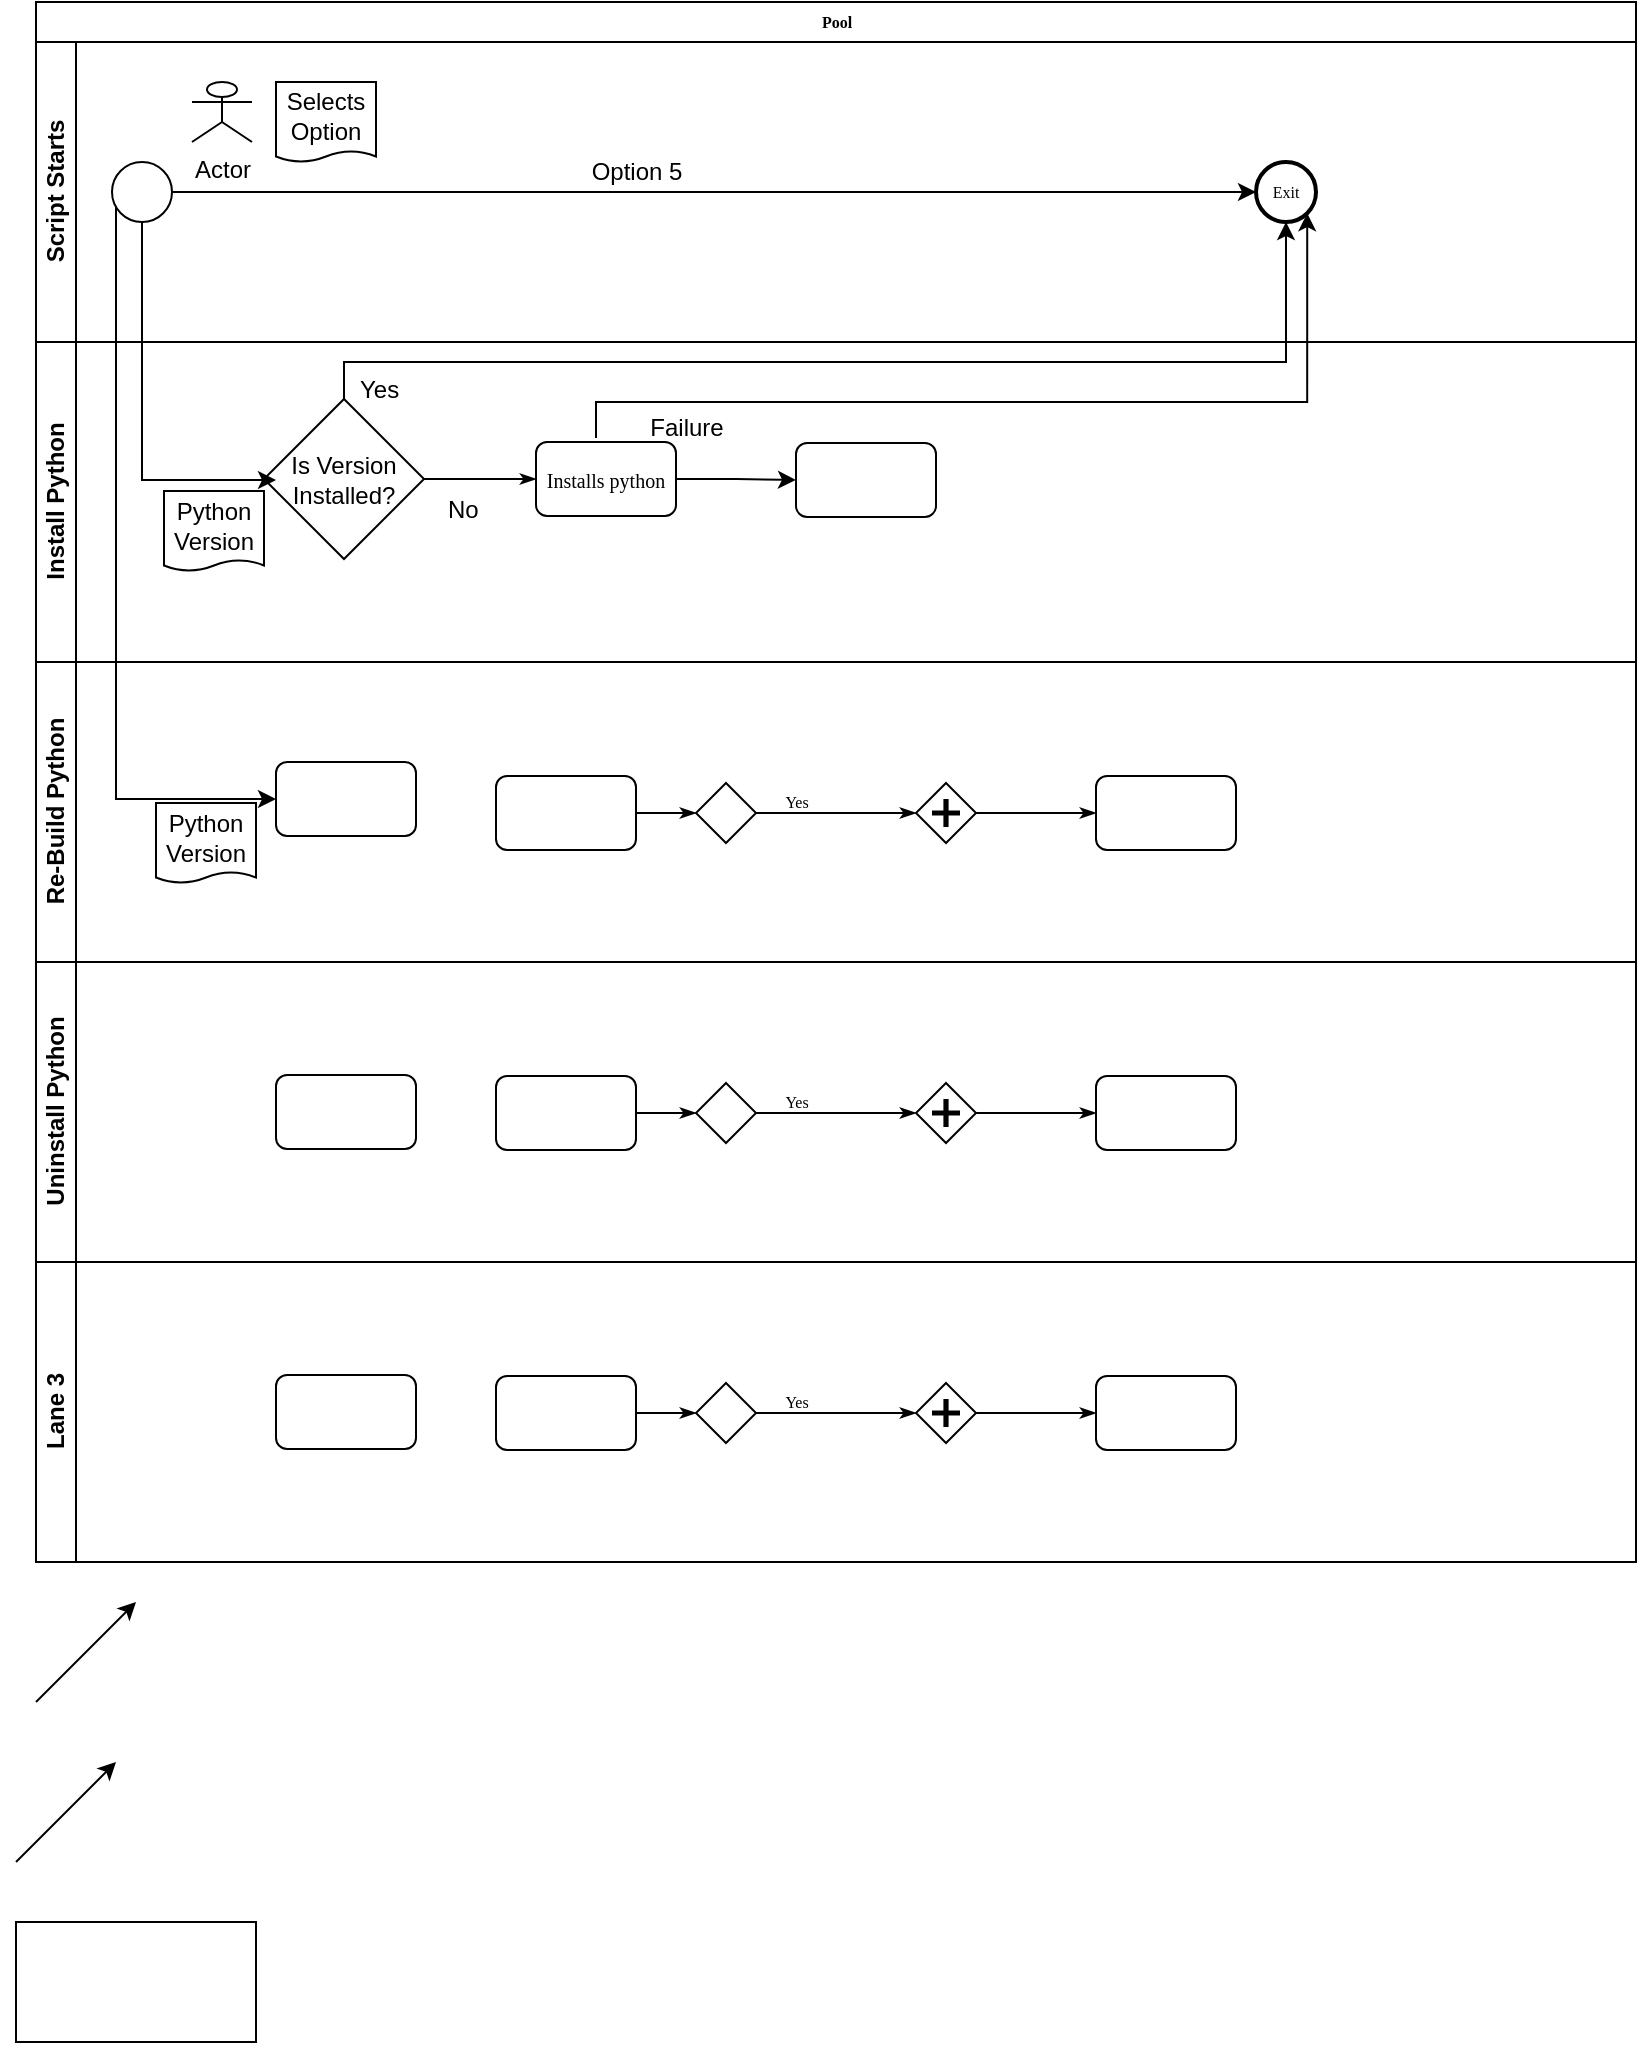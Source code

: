 <mxfile version="12.2.9" type="github" pages="1">
  <diagram id="oV75i6zNvV4vw45p7fQQ" name="Page-1">
    <mxGraphModel dx="1186" dy="764" grid="1" gridSize="10" guides="1" tooltips="1" connect="1" arrows="1" fold="1" page="1" pageScale="1" pageWidth="827" pageHeight="1169" math="0" shadow="0">
      <root>
        <mxCell id="0"/>
        <mxCell id="1" parent="0"/>
        <mxCell id="oVnr9Sznni0pZj5Y-tHQ-1" value="Pool" style="swimlane;html=1;childLayout=stackLayout;horizontal=1;startSize=20;horizontalStack=0;rounded=0;shadow=0;labelBackgroundColor=none;strokeWidth=1;fontFamily=Verdana;fontSize=8;align=center;" vertex="1" parent="1">
          <mxGeometry x="20" y="20" width="800" height="780" as="geometry"/>
        </mxCell>
        <mxCell id="oVnr9Sznni0pZj5Y-tHQ-2" value="Script Starts" style="swimlane;html=1;startSize=20;horizontal=0;" vertex="1" parent="oVnr9Sznni0pZj5Y-tHQ-1">
          <mxGeometry y="20" width="800" height="150" as="geometry"/>
        </mxCell>
        <mxCell id="oVnr9Sznni0pZj5Y-tHQ-80" style="edgeStyle=orthogonalEdgeStyle;rounded=0;orthogonalLoop=1;jettySize=auto;html=1;entryX=0;entryY=0.5;entryDx=0;entryDy=0;" edge="1" parent="oVnr9Sznni0pZj5Y-tHQ-2" source="oVnr9Sznni0pZj5Y-tHQ-4" target="oVnr9Sznni0pZj5Y-tHQ-13">
          <mxGeometry relative="1" as="geometry"/>
        </mxCell>
        <mxCell id="oVnr9Sznni0pZj5Y-tHQ-4" value="" style="ellipse;whiteSpace=wrap;html=1;rounded=0;shadow=0;labelBackgroundColor=none;strokeWidth=1;fontFamily=Verdana;fontSize=8;align=center;" vertex="1" parent="oVnr9Sznni0pZj5Y-tHQ-2">
          <mxGeometry x="38" y="60" width="30" height="30" as="geometry"/>
        </mxCell>
        <mxCell id="oVnr9Sznni0pZj5Y-tHQ-13" value="Exit" style="ellipse;whiteSpace=wrap;html=1;rounded=0;shadow=0;labelBackgroundColor=none;strokeWidth=2;fontFamily=Verdana;fontSize=8;align=center;" vertex="1" parent="oVnr9Sznni0pZj5Y-tHQ-2">
          <mxGeometry x="610" y="60" width="30" height="30" as="geometry"/>
        </mxCell>
        <mxCell id="oVnr9Sznni0pZj5Y-tHQ-63" value="Actor" style="shape=umlActor;verticalLabelPosition=bottom;labelBackgroundColor=#ffffff;verticalAlign=top;html=1;outlineConnect=0;" vertex="1" parent="oVnr9Sznni0pZj5Y-tHQ-2">
          <mxGeometry x="78" y="20" width="30" height="30" as="geometry"/>
        </mxCell>
        <mxCell id="oVnr9Sznni0pZj5Y-tHQ-69" value="Selects Option" style="shape=document;whiteSpace=wrap;html=1;boundedLbl=1;size=0.138;" vertex="1" parent="oVnr9Sznni0pZj5Y-tHQ-2">
          <mxGeometry x="120" y="20" width="50" height="40" as="geometry"/>
        </mxCell>
        <mxCell id="oVnr9Sznni0pZj5Y-tHQ-81" value="Option 5" style="text;html=1;align=center;verticalAlign=middle;resizable=0;points=[];;autosize=1;" vertex="1" parent="oVnr9Sznni0pZj5Y-tHQ-2">
          <mxGeometry x="270" y="55" width="60" height="20" as="geometry"/>
        </mxCell>
        <mxCell id="oVnr9Sznni0pZj5Y-tHQ-14" value="Install Python" style="swimlane;html=1;startSize=20;horizontal=0;" vertex="1" parent="oVnr9Sznni0pZj5Y-tHQ-1">
          <mxGeometry y="170" width="800" height="160" as="geometry"/>
        </mxCell>
        <mxCell id="oVnr9Sznni0pZj5Y-tHQ-15" style="edgeStyle=orthogonalEdgeStyle;rounded=0;html=1;labelBackgroundColor=none;startArrow=none;startFill=0;startSize=5;endArrow=classicThin;endFill=1;endSize=5;jettySize=auto;orthogonalLoop=1;strokeWidth=1;fontFamily=Verdana;fontSize=8" edge="1" parent="oVnr9Sznni0pZj5Y-tHQ-14">
          <mxGeometry relative="1" as="geometry">
            <mxPoint x="190" y="68.5" as="sourcePoint"/>
            <mxPoint x="250" y="68.5" as="targetPoint"/>
          </mxGeometry>
        </mxCell>
        <mxCell id="oVnr9Sznni0pZj5Y-tHQ-68" value="Python Version" style="shape=document;whiteSpace=wrap;html=1;boundedLbl=1;size=0.138;" vertex="1" parent="oVnr9Sznni0pZj5Y-tHQ-14">
          <mxGeometry x="64" y="74.5" width="50" height="40" as="geometry"/>
        </mxCell>
        <mxCell id="oVnr9Sznni0pZj5Y-tHQ-75" value="Is Version Installed?" style="rhombus;whiteSpace=wrap;html=1;" vertex="1" parent="oVnr9Sznni0pZj5Y-tHQ-14">
          <mxGeometry x="114" y="28.5" width="80" height="80" as="geometry"/>
        </mxCell>
        <mxCell id="oVnr9Sznni0pZj5Y-tHQ-76" value="Yes" style="text;html=1;" vertex="1" parent="oVnr9Sznni0pZj5Y-tHQ-14">
          <mxGeometry x="160" y="10" width="36" height="10" as="geometry"/>
        </mxCell>
        <mxCell id="oVnr9Sznni0pZj5Y-tHQ-79" value="No" style="text;html=1;" vertex="1" parent="oVnr9Sznni0pZj5Y-tHQ-14">
          <mxGeometry x="204" y="70" width="36" height="10" as="geometry"/>
        </mxCell>
        <mxCell id="oVnr9Sznni0pZj5Y-tHQ-85" value="Failure" style="text;html=1;align=center;verticalAlign=middle;resizable=0;points=[];;autosize=1;" vertex="1" parent="oVnr9Sznni0pZj5Y-tHQ-14">
          <mxGeometry x="300" y="32.5" width="50" height="20" as="geometry"/>
        </mxCell>
        <mxCell id="oVnr9Sznni0pZj5Y-tHQ-90" style="edgeStyle=orthogonalEdgeStyle;rounded=0;orthogonalLoop=1;jettySize=auto;html=1;exitX=1;exitY=0.5;exitDx=0;exitDy=0;entryX=0;entryY=0.5;entryDx=0;entryDy=0;" edge="1" parent="oVnr9Sznni0pZj5Y-tHQ-14" source="oVnr9Sznni0pZj5Y-tHQ-86" target="oVnr9Sznni0pZj5Y-tHQ-87">
          <mxGeometry relative="1" as="geometry"/>
        </mxCell>
        <mxCell id="oVnr9Sznni0pZj5Y-tHQ-86" value="&lt;font style=&quot;font-size: 10px&quot;&gt;Installs python&lt;/font&gt;" style="rounded=1;whiteSpace=wrap;html=1;shadow=0;labelBackgroundColor=none;strokeWidth=1;fontFamily=Verdana;fontSize=8;align=center;" vertex="1" parent="oVnr9Sznni0pZj5Y-tHQ-14">
          <mxGeometry x="250" y="50" width="70" height="37" as="geometry"/>
        </mxCell>
        <mxCell id="oVnr9Sznni0pZj5Y-tHQ-87" value="" style="rounded=1;whiteSpace=wrap;html=1;shadow=0;labelBackgroundColor=none;strokeWidth=1;fontFamily=Verdana;fontSize=8;align=center;" vertex="1" parent="oVnr9Sznni0pZj5Y-tHQ-14">
          <mxGeometry x="380" y="50.5" width="70" height="37" as="geometry"/>
        </mxCell>
        <mxCell id="oVnr9Sznni0pZj5Y-tHQ-18" value="Re-Build Python" style="swimlane;html=1;startSize=20;horizontal=0;" vertex="1" parent="oVnr9Sznni0pZj5Y-tHQ-1">
          <mxGeometry y="330" width="800" height="150" as="geometry"/>
        </mxCell>
        <mxCell id="oVnr9Sznni0pZj5Y-tHQ-19" style="edgeStyle=orthogonalEdgeStyle;rounded=0;html=1;labelBackgroundColor=none;startArrow=none;startFill=0;startSize=5;endArrow=classicThin;endFill=1;endSize=5;jettySize=auto;orthogonalLoop=1;strokeWidth=1;fontFamily=Verdana;fontSize=8;" edge="1" parent="oVnr9Sznni0pZj5Y-tHQ-18" source="oVnr9Sznni0pZj5Y-tHQ-20" target="oVnr9Sznni0pZj5Y-tHQ-22">
          <mxGeometry relative="1" as="geometry"/>
        </mxCell>
        <mxCell id="oVnr9Sznni0pZj5Y-tHQ-20" value="" style="rounded=1;whiteSpace=wrap;html=1;shadow=0;labelBackgroundColor=none;strokeWidth=1;fontFamily=Verdana;fontSize=8;align=center;" vertex="1" parent="oVnr9Sznni0pZj5Y-tHQ-18">
          <mxGeometry x="230" y="57.0" width="70" height="37" as="geometry"/>
        </mxCell>
        <mxCell id="oVnr9Sznni0pZj5Y-tHQ-21" value="Yes" style="edgeStyle=orthogonalEdgeStyle;rounded=0;html=1;entryX=0;entryY=0.5;labelBackgroundColor=none;startArrow=none;startFill=0;startSize=5;endArrow=classicThin;endFill=1;endSize=5;jettySize=auto;orthogonalLoop=1;strokeWidth=1;fontFamily=Verdana;fontSize=8" edge="1" parent="oVnr9Sznni0pZj5Y-tHQ-18" source="oVnr9Sznni0pZj5Y-tHQ-22" target="oVnr9Sznni0pZj5Y-tHQ-24">
          <mxGeometry x="-0.501" y="6" relative="1" as="geometry">
            <mxPoint as="offset"/>
          </mxGeometry>
        </mxCell>
        <mxCell id="oVnr9Sznni0pZj5Y-tHQ-22" value="" style="strokeWidth=1;html=1;shape=mxgraph.flowchart.decision;whiteSpace=wrap;rounded=1;shadow=0;labelBackgroundColor=none;fontFamily=Verdana;fontSize=8;align=center;" vertex="1" parent="oVnr9Sznni0pZj5Y-tHQ-18">
          <mxGeometry x="330" y="60.5" width="30" height="30" as="geometry"/>
        </mxCell>
        <mxCell id="oVnr9Sznni0pZj5Y-tHQ-23" style="edgeStyle=orthogonalEdgeStyle;rounded=0;html=1;labelBackgroundColor=none;startArrow=none;startFill=0;startSize=5;endArrow=classicThin;endFill=1;endSize=5;jettySize=auto;orthogonalLoop=1;strokeColor=#000000;strokeWidth=1;fontFamily=Verdana;fontSize=8;fontColor=#000000;" edge="1" parent="oVnr9Sznni0pZj5Y-tHQ-18" source="oVnr9Sznni0pZj5Y-tHQ-24" target="oVnr9Sznni0pZj5Y-tHQ-25">
          <mxGeometry relative="1" as="geometry"/>
        </mxCell>
        <mxCell id="oVnr9Sznni0pZj5Y-tHQ-24" value="" style="shape=mxgraph.bpmn.shape;html=1;verticalLabelPosition=bottom;labelBackgroundColor=#ffffff;verticalAlign=top;perimeter=rhombusPerimeter;background=gateway;outline=none;symbol=parallelGw;rounded=1;shadow=0;strokeWidth=1;fontFamily=Verdana;fontSize=8;align=center;" vertex="1" parent="oVnr9Sznni0pZj5Y-tHQ-18">
          <mxGeometry x="440" y="60.5" width="30" height="30" as="geometry"/>
        </mxCell>
        <mxCell id="oVnr9Sznni0pZj5Y-tHQ-25" value="" style="rounded=1;whiteSpace=wrap;html=1;shadow=0;labelBackgroundColor=none;strokeWidth=1;fontFamily=Verdana;fontSize=8;align=center;" vertex="1" parent="oVnr9Sznni0pZj5Y-tHQ-18">
          <mxGeometry x="530" y="57" width="70" height="37" as="geometry"/>
        </mxCell>
        <mxCell id="oVnr9Sznni0pZj5Y-tHQ-64" value="" style="rounded=1;whiteSpace=wrap;html=1;shadow=0;labelBackgroundColor=none;strokeWidth=1;fontFamily=Verdana;fontSize=8;align=center;" vertex="1" parent="oVnr9Sznni0pZj5Y-tHQ-18">
          <mxGeometry x="120" y="50.0" width="70" height="37" as="geometry"/>
        </mxCell>
        <mxCell id="oVnr9Sznni0pZj5Y-tHQ-73" value="Python Version" style="shape=document;whiteSpace=wrap;html=1;boundedLbl=1;size=0.138;" vertex="1" parent="oVnr9Sznni0pZj5Y-tHQ-18">
          <mxGeometry x="60" y="70.5" width="50" height="40" as="geometry"/>
        </mxCell>
        <mxCell id="oVnr9Sznni0pZj5Y-tHQ-47" value="Uninstall Python" style="swimlane;html=1;startSize=20;horizontal=0;" vertex="1" parent="oVnr9Sznni0pZj5Y-tHQ-1">
          <mxGeometry y="480" width="800" height="150" as="geometry"/>
        </mxCell>
        <mxCell id="oVnr9Sznni0pZj5Y-tHQ-48" style="edgeStyle=orthogonalEdgeStyle;rounded=0;html=1;labelBackgroundColor=none;startArrow=none;startFill=0;startSize=5;endArrow=classicThin;endFill=1;endSize=5;jettySize=auto;orthogonalLoop=1;strokeWidth=1;fontFamily=Verdana;fontSize=8;" edge="1" parent="oVnr9Sznni0pZj5Y-tHQ-47" source="oVnr9Sznni0pZj5Y-tHQ-49" target="oVnr9Sznni0pZj5Y-tHQ-51">
          <mxGeometry relative="1" as="geometry"/>
        </mxCell>
        <mxCell id="oVnr9Sznni0pZj5Y-tHQ-49" value="" style="rounded=1;whiteSpace=wrap;html=1;shadow=0;labelBackgroundColor=none;strokeWidth=1;fontFamily=Verdana;fontSize=8;align=center;" vertex="1" parent="oVnr9Sznni0pZj5Y-tHQ-47">
          <mxGeometry x="230" y="57.0" width="70" height="37" as="geometry"/>
        </mxCell>
        <mxCell id="oVnr9Sznni0pZj5Y-tHQ-50" value="Yes" style="edgeStyle=orthogonalEdgeStyle;rounded=0;html=1;entryX=0;entryY=0.5;labelBackgroundColor=none;startArrow=none;startFill=0;startSize=5;endArrow=classicThin;endFill=1;endSize=5;jettySize=auto;orthogonalLoop=1;strokeWidth=1;fontFamily=Verdana;fontSize=8" edge="1" parent="oVnr9Sznni0pZj5Y-tHQ-47" source="oVnr9Sznni0pZj5Y-tHQ-51" target="oVnr9Sznni0pZj5Y-tHQ-53">
          <mxGeometry x="-0.501" y="6" relative="1" as="geometry">
            <mxPoint as="offset"/>
          </mxGeometry>
        </mxCell>
        <mxCell id="oVnr9Sznni0pZj5Y-tHQ-51" value="" style="strokeWidth=1;html=1;shape=mxgraph.flowchart.decision;whiteSpace=wrap;rounded=1;shadow=0;labelBackgroundColor=none;fontFamily=Verdana;fontSize=8;align=center;" vertex="1" parent="oVnr9Sznni0pZj5Y-tHQ-47">
          <mxGeometry x="330" y="60.5" width="30" height="30" as="geometry"/>
        </mxCell>
        <mxCell id="oVnr9Sznni0pZj5Y-tHQ-52" style="edgeStyle=orthogonalEdgeStyle;rounded=0;html=1;labelBackgroundColor=none;startArrow=none;startFill=0;startSize=5;endArrow=classicThin;endFill=1;endSize=5;jettySize=auto;orthogonalLoop=1;strokeColor=#000000;strokeWidth=1;fontFamily=Verdana;fontSize=8;fontColor=#000000;" edge="1" parent="oVnr9Sznni0pZj5Y-tHQ-47" source="oVnr9Sznni0pZj5Y-tHQ-53" target="oVnr9Sznni0pZj5Y-tHQ-54">
          <mxGeometry relative="1" as="geometry"/>
        </mxCell>
        <mxCell id="oVnr9Sznni0pZj5Y-tHQ-53" value="" style="shape=mxgraph.bpmn.shape;html=1;verticalLabelPosition=bottom;labelBackgroundColor=#ffffff;verticalAlign=top;perimeter=rhombusPerimeter;background=gateway;outline=none;symbol=parallelGw;rounded=1;shadow=0;strokeWidth=1;fontFamily=Verdana;fontSize=8;align=center;" vertex="1" parent="oVnr9Sznni0pZj5Y-tHQ-47">
          <mxGeometry x="440" y="60.5" width="30" height="30" as="geometry"/>
        </mxCell>
        <mxCell id="oVnr9Sznni0pZj5Y-tHQ-54" value="" style="rounded=1;whiteSpace=wrap;html=1;shadow=0;labelBackgroundColor=none;strokeWidth=1;fontFamily=Verdana;fontSize=8;align=center;" vertex="1" parent="oVnr9Sznni0pZj5Y-tHQ-47">
          <mxGeometry x="530" y="57" width="70" height="37" as="geometry"/>
        </mxCell>
        <mxCell id="oVnr9Sznni0pZj5Y-tHQ-65" value="" style="rounded=1;whiteSpace=wrap;html=1;shadow=0;labelBackgroundColor=none;strokeWidth=1;fontFamily=Verdana;fontSize=8;align=center;" vertex="1" parent="oVnr9Sznni0pZj5Y-tHQ-47">
          <mxGeometry x="120" y="56.5" width="70" height="37" as="geometry"/>
        </mxCell>
        <mxCell id="oVnr9Sznni0pZj5Y-tHQ-55" value="Lane 3" style="swimlane;html=1;startSize=20;horizontal=0;" vertex="1" parent="oVnr9Sznni0pZj5Y-tHQ-1">
          <mxGeometry y="630" width="800" height="150" as="geometry"/>
        </mxCell>
        <mxCell id="oVnr9Sznni0pZj5Y-tHQ-56" style="edgeStyle=orthogonalEdgeStyle;rounded=0;html=1;labelBackgroundColor=none;startArrow=none;startFill=0;startSize=5;endArrow=classicThin;endFill=1;endSize=5;jettySize=auto;orthogonalLoop=1;strokeWidth=1;fontFamily=Verdana;fontSize=8;" edge="1" parent="oVnr9Sznni0pZj5Y-tHQ-55" source="oVnr9Sznni0pZj5Y-tHQ-57" target="oVnr9Sznni0pZj5Y-tHQ-59">
          <mxGeometry relative="1" as="geometry"/>
        </mxCell>
        <mxCell id="oVnr9Sznni0pZj5Y-tHQ-57" value="" style="rounded=1;whiteSpace=wrap;html=1;shadow=0;labelBackgroundColor=none;strokeWidth=1;fontFamily=Verdana;fontSize=8;align=center;" vertex="1" parent="oVnr9Sznni0pZj5Y-tHQ-55">
          <mxGeometry x="230" y="57.0" width="70" height="37" as="geometry"/>
        </mxCell>
        <mxCell id="oVnr9Sznni0pZj5Y-tHQ-58" value="Yes" style="edgeStyle=orthogonalEdgeStyle;rounded=0;html=1;entryX=0;entryY=0.5;labelBackgroundColor=none;startArrow=none;startFill=0;startSize=5;endArrow=classicThin;endFill=1;endSize=5;jettySize=auto;orthogonalLoop=1;strokeWidth=1;fontFamily=Verdana;fontSize=8" edge="1" parent="oVnr9Sznni0pZj5Y-tHQ-55" source="oVnr9Sznni0pZj5Y-tHQ-59" target="oVnr9Sznni0pZj5Y-tHQ-61">
          <mxGeometry x="-0.501" y="6" relative="1" as="geometry">
            <mxPoint as="offset"/>
          </mxGeometry>
        </mxCell>
        <mxCell id="oVnr9Sznni0pZj5Y-tHQ-59" value="" style="strokeWidth=1;html=1;shape=mxgraph.flowchart.decision;whiteSpace=wrap;rounded=1;shadow=0;labelBackgroundColor=none;fontFamily=Verdana;fontSize=8;align=center;" vertex="1" parent="oVnr9Sznni0pZj5Y-tHQ-55">
          <mxGeometry x="330" y="60.5" width="30" height="30" as="geometry"/>
        </mxCell>
        <mxCell id="oVnr9Sznni0pZj5Y-tHQ-60" style="edgeStyle=orthogonalEdgeStyle;rounded=0;html=1;labelBackgroundColor=none;startArrow=none;startFill=0;startSize=5;endArrow=classicThin;endFill=1;endSize=5;jettySize=auto;orthogonalLoop=1;strokeColor=#000000;strokeWidth=1;fontFamily=Verdana;fontSize=8;fontColor=#000000;" edge="1" parent="oVnr9Sznni0pZj5Y-tHQ-55" source="oVnr9Sznni0pZj5Y-tHQ-61" target="oVnr9Sznni0pZj5Y-tHQ-62">
          <mxGeometry relative="1" as="geometry"/>
        </mxCell>
        <mxCell id="oVnr9Sznni0pZj5Y-tHQ-61" value="" style="shape=mxgraph.bpmn.shape;html=1;verticalLabelPosition=bottom;labelBackgroundColor=#ffffff;verticalAlign=top;perimeter=rhombusPerimeter;background=gateway;outline=none;symbol=parallelGw;rounded=1;shadow=0;strokeWidth=1;fontFamily=Verdana;fontSize=8;align=center;" vertex="1" parent="oVnr9Sznni0pZj5Y-tHQ-55">
          <mxGeometry x="440" y="60.5" width="30" height="30" as="geometry"/>
        </mxCell>
        <mxCell id="oVnr9Sznni0pZj5Y-tHQ-62" value="" style="rounded=1;whiteSpace=wrap;html=1;shadow=0;labelBackgroundColor=none;strokeWidth=1;fontFamily=Verdana;fontSize=8;align=center;" vertex="1" parent="oVnr9Sznni0pZj5Y-tHQ-55">
          <mxGeometry x="530" y="57" width="70" height="37" as="geometry"/>
        </mxCell>
        <mxCell id="oVnr9Sznni0pZj5Y-tHQ-66" value="" style="rounded=1;whiteSpace=wrap;html=1;shadow=0;labelBackgroundColor=none;strokeWidth=1;fontFamily=Verdana;fontSize=8;align=center;" vertex="1" parent="oVnr9Sznni0pZj5Y-tHQ-55">
          <mxGeometry x="120" y="56.5" width="70" height="37" as="geometry"/>
        </mxCell>
        <mxCell id="oVnr9Sznni0pZj5Y-tHQ-71" style="edgeStyle=orthogonalEdgeStyle;rounded=0;orthogonalLoop=1;jettySize=auto;html=1;" edge="1" parent="oVnr9Sznni0pZj5Y-tHQ-1" source="oVnr9Sznni0pZj5Y-tHQ-4">
          <mxGeometry relative="1" as="geometry">
            <mxPoint x="120" y="239" as="targetPoint"/>
            <Array as="points">
              <mxPoint x="53" y="239"/>
              <mxPoint x="120" y="239"/>
            </Array>
          </mxGeometry>
        </mxCell>
        <mxCell id="oVnr9Sznni0pZj5Y-tHQ-72" style="edgeStyle=orthogonalEdgeStyle;rounded=0;orthogonalLoop=1;jettySize=auto;html=1;entryX=0;entryY=0.5;entryDx=0;entryDy=0;" edge="1" parent="oVnr9Sznni0pZj5Y-tHQ-1" source="oVnr9Sznni0pZj5Y-tHQ-4" target="oVnr9Sznni0pZj5Y-tHQ-64">
          <mxGeometry relative="1" as="geometry">
            <mxPoint x="70" y="399" as="targetPoint"/>
            <Array as="points">
              <mxPoint x="40" y="399"/>
            </Array>
          </mxGeometry>
        </mxCell>
        <mxCell id="oVnr9Sznni0pZj5Y-tHQ-78" style="edgeStyle=orthogonalEdgeStyle;rounded=0;orthogonalLoop=1;jettySize=auto;html=1;exitX=0.5;exitY=0;exitDx=0;exitDy=0;entryX=0.5;entryY=1;entryDx=0;entryDy=0;" edge="1" parent="oVnr9Sznni0pZj5Y-tHQ-1" source="oVnr9Sznni0pZj5Y-tHQ-75" target="oVnr9Sznni0pZj5Y-tHQ-13">
          <mxGeometry relative="1" as="geometry">
            <Array as="points">
              <mxPoint x="154" y="180"/>
              <mxPoint x="625" y="180"/>
            </Array>
          </mxGeometry>
        </mxCell>
        <mxCell id="oVnr9Sznni0pZj5Y-tHQ-84" style="edgeStyle=orthogonalEdgeStyle;rounded=0;orthogonalLoop=1;jettySize=auto;html=1;entryX=1;entryY=1;entryDx=0;entryDy=0;" edge="1" parent="oVnr9Sznni0pZj5Y-tHQ-1" target="oVnr9Sznni0pZj5Y-tHQ-13">
          <mxGeometry relative="1" as="geometry">
            <mxPoint x="280" y="218" as="sourcePoint"/>
            <Array as="points">
              <mxPoint x="280" y="200"/>
              <mxPoint x="636" y="200"/>
            </Array>
          </mxGeometry>
        </mxCell>
        <mxCell id="oVnr9Sznni0pZj5Y-tHQ-70" value="" style="endArrow=classic;html=1;" edge="1" parent="1">
          <mxGeometry width="50" height="50" relative="1" as="geometry">
            <mxPoint x="20" y="870" as="sourcePoint"/>
            <mxPoint x="70" y="820" as="targetPoint"/>
          </mxGeometry>
        </mxCell>
        <mxCell id="oVnr9Sznni0pZj5Y-tHQ-77" value="" style="endArrow=classic;html=1;" edge="1" parent="1">
          <mxGeometry width="50" height="50" relative="1" as="geometry">
            <mxPoint x="10" y="950" as="sourcePoint"/>
            <mxPoint x="60" y="900" as="targetPoint"/>
          </mxGeometry>
        </mxCell>
        <mxCell id="oVnr9Sznni0pZj5Y-tHQ-82" value="" style="rounded=0;whiteSpace=wrap;html=1;" vertex="1" parent="1">
          <mxGeometry x="10" y="980" width="120" height="60" as="geometry"/>
        </mxCell>
      </root>
    </mxGraphModel>
  </diagram>
</mxfile>
